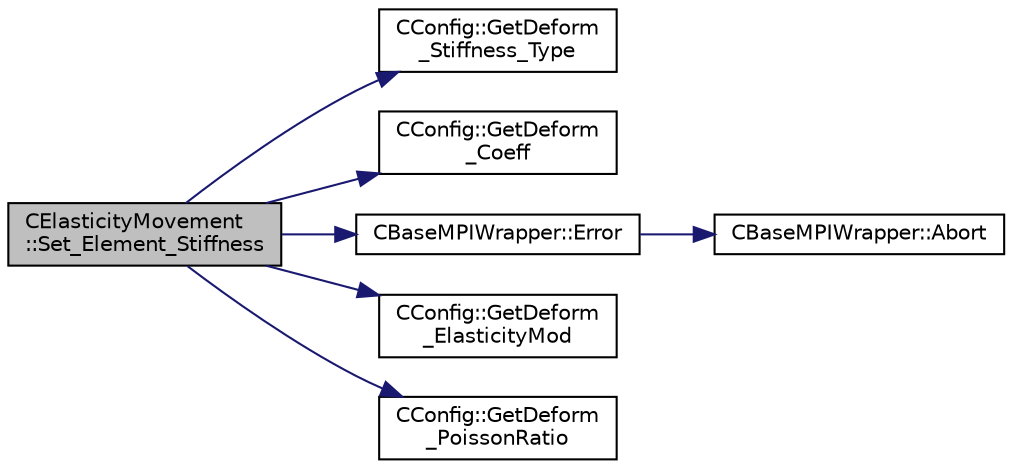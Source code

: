 digraph "CElasticityMovement::Set_Element_Stiffness"
{
  edge [fontname="Helvetica",fontsize="10",labelfontname="Helvetica",labelfontsize="10"];
  node [fontname="Helvetica",fontsize="10",shape=record];
  rankdir="LR";
  Node51 [label="CElasticityMovement\l::Set_Element_Stiffness",height=0.2,width=0.4,color="black", fillcolor="grey75", style="filled", fontcolor="black"];
  Node51 -> Node52 [color="midnightblue",fontsize="10",style="solid",fontname="Helvetica"];
  Node52 [label="CConfig::GetDeform\l_Stiffness_Type",height=0.2,width=0.4,color="black", fillcolor="white", style="filled",URL="$class_c_config.html#aa9af56a81f54e678f3b5361be17d1f4c",tooltip="Get the type of stiffness to impose for FEA mesh deformation. "];
  Node51 -> Node53 [color="midnightblue",fontsize="10",style="solid",fontname="Helvetica"];
  Node53 [label="CConfig::GetDeform\l_Coeff",height=0.2,width=0.4,color="black", fillcolor="white", style="filled",URL="$class_c_config.html#ad966e23872fbc52eb10ce818271ef219",tooltip="Get factor to multiply smallest volume for deform tolerance. "];
  Node51 -> Node54 [color="midnightblue",fontsize="10",style="solid",fontname="Helvetica"];
  Node54 [label="CBaseMPIWrapper::Error",height=0.2,width=0.4,color="black", fillcolor="white", style="filled",URL="$class_c_base_m_p_i_wrapper.html#a04457c47629bda56704e6a8804833eeb"];
  Node54 -> Node55 [color="midnightblue",fontsize="10",style="solid",fontname="Helvetica"];
  Node55 [label="CBaseMPIWrapper::Abort",height=0.2,width=0.4,color="black", fillcolor="white", style="filled",URL="$class_c_base_m_p_i_wrapper.html#a21ef5681e2acb532d345e9bab173ef07"];
  Node51 -> Node56 [color="midnightblue",fontsize="10",style="solid",fontname="Helvetica"];
  Node56 [label="CConfig::GetDeform\l_ElasticityMod",height=0.2,width=0.4,color="black", fillcolor="white", style="filled",URL="$class_c_config.html#a22b75dee84ee90506e99a643bdd23eeb",tooltip="Get Young&#39;s modulus for deformation (constant stiffness deformation) "];
  Node51 -> Node57 [color="midnightblue",fontsize="10",style="solid",fontname="Helvetica"];
  Node57 [label="CConfig::GetDeform\l_PoissonRatio",height=0.2,width=0.4,color="black", fillcolor="white", style="filled",URL="$class_c_config.html#ab046e85a361279f9f0cc5009a950043c",tooltip="Get Poisson&#39;s ratio for deformation (constant stiffness deformation) . "];
}
